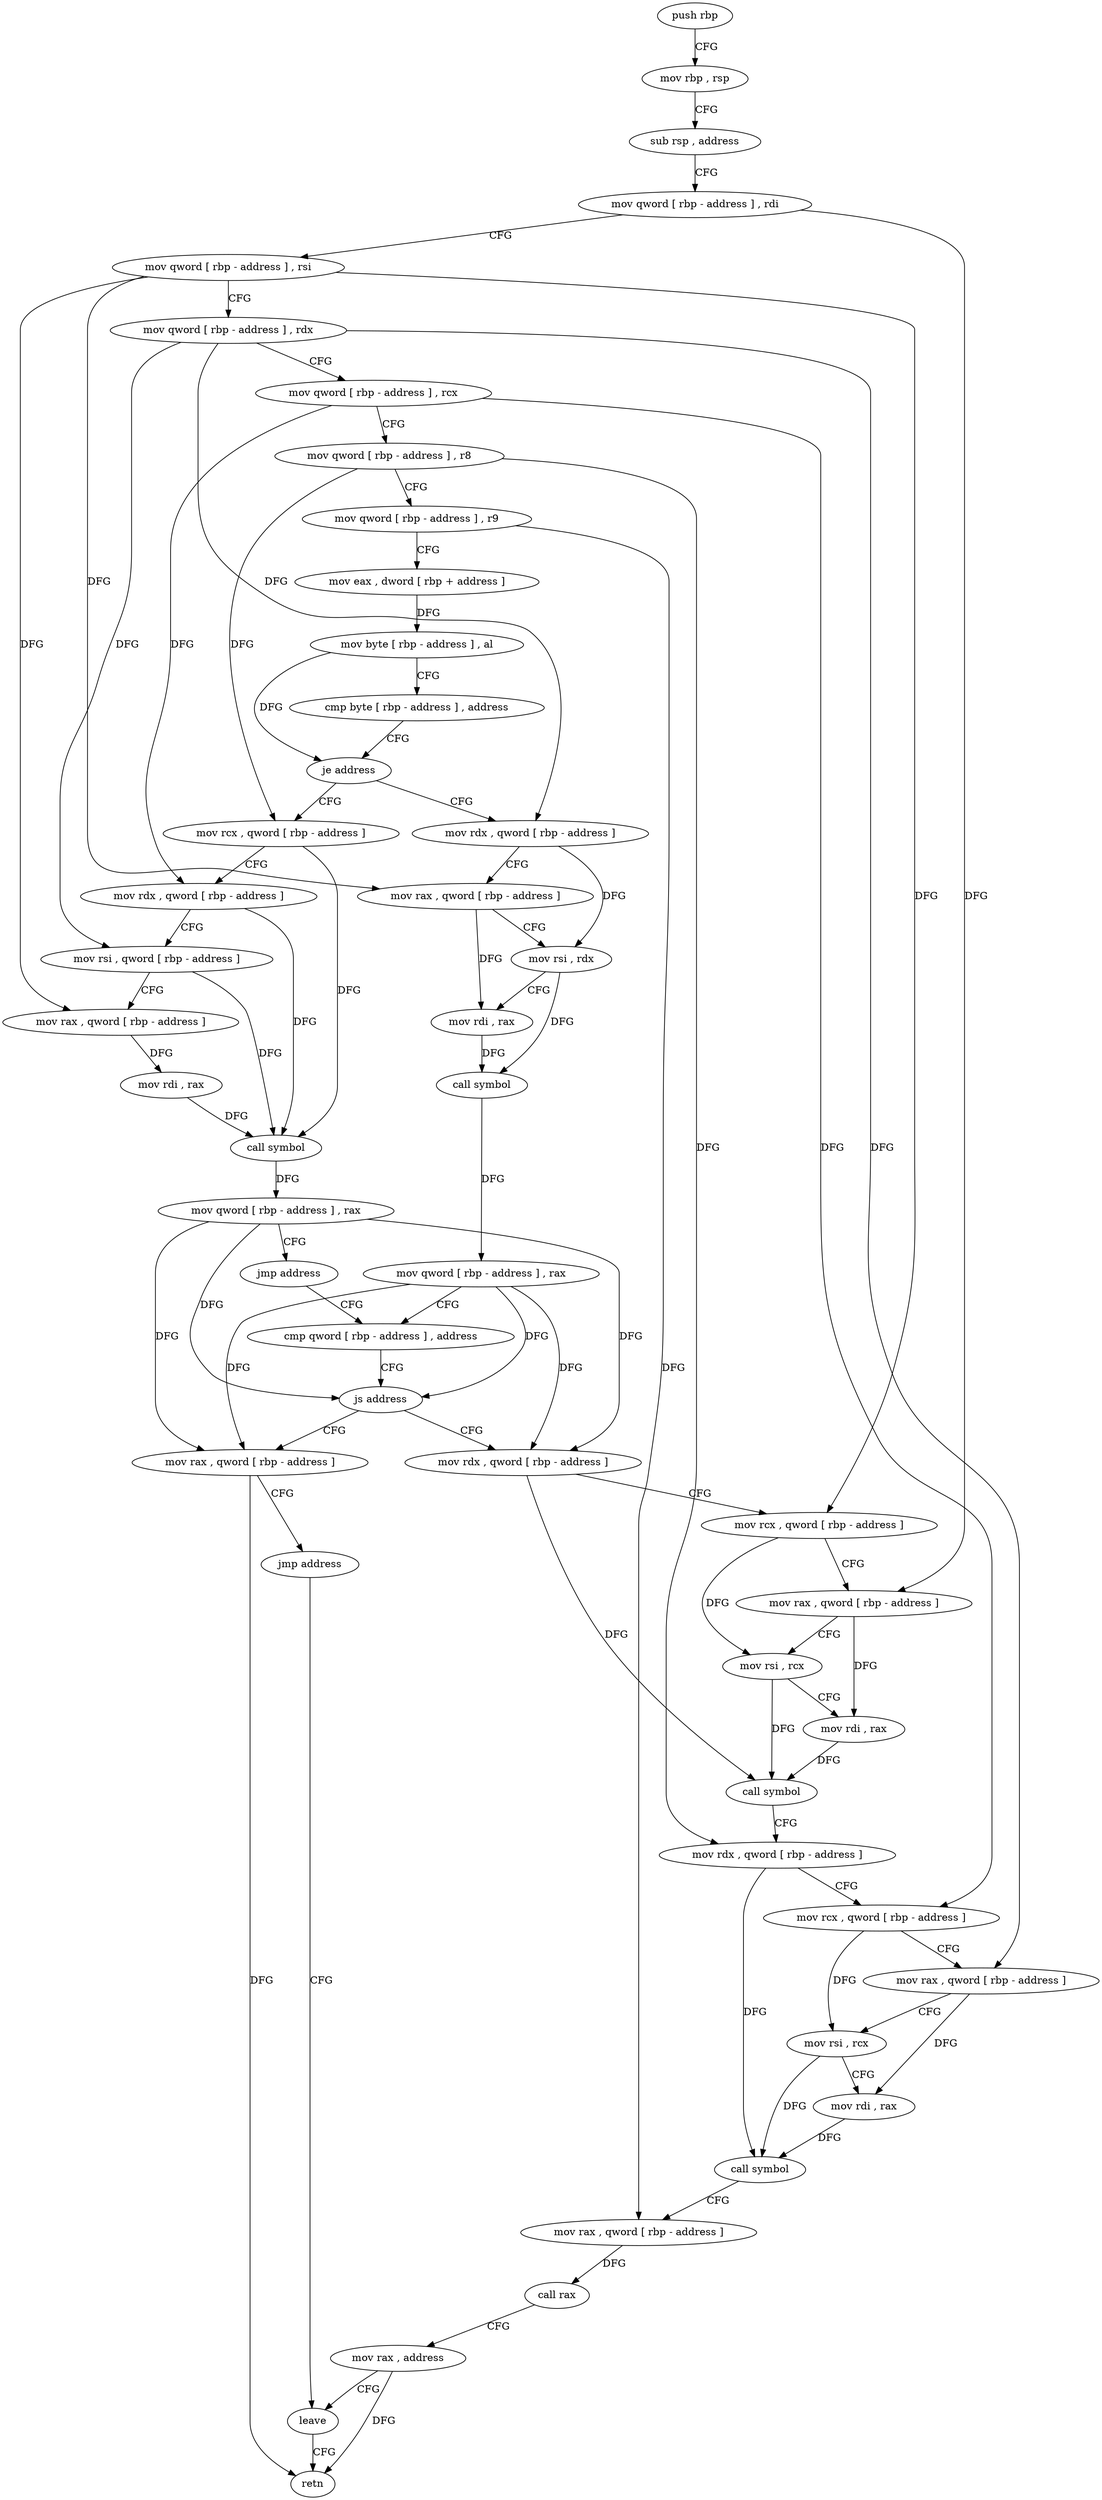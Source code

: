 digraph "func" {
"4489874" [label = "push rbp" ]
"4489875" [label = "mov rbp , rsp" ]
"4489878" [label = "sub rsp , address" ]
"4489882" [label = "mov qword [ rbp - address ] , rdi" ]
"4489886" [label = "mov qword [ rbp - address ] , rsi" ]
"4489890" [label = "mov qword [ rbp - address ] , rdx" ]
"4489894" [label = "mov qword [ rbp - address ] , rcx" ]
"4489898" [label = "mov qword [ rbp - address ] , r8" ]
"4489902" [label = "mov qword [ rbp - address ] , r9" ]
"4489906" [label = "mov eax , dword [ rbp + address ]" ]
"4489909" [label = "mov byte [ rbp - address ] , al" ]
"4489912" [label = "cmp byte [ rbp - address ] , address" ]
"4489916" [label = "je address" ]
"4489948" [label = "mov rdx , qword [ rbp - address ]" ]
"4489918" [label = "mov rcx , qword [ rbp - address ]" ]
"4489952" [label = "mov rax , qword [ rbp - address ]" ]
"4489956" [label = "mov rsi , rdx" ]
"4489959" [label = "mov rdi , rax" ]
"4489962" [label = "call symbol" ]
"4489967" [label = "mov qword [ rbp - address ] , rax" ]
"4489971" [label = "cmp qword [ rbp - address ] , address" ]
"4489922" [label = "mov rdx , qword [ rbp - address ]" ]
"4489926" [label = "mov rsi , qword [ rbp - address ]" ]
"4489930" [label = "mov rax , qword [ rbp - address ]" ]
"4489934" [label = "mov rdi , rax" ]
"4489937" [label = "call symbol" ]
"4489942" [label = "mov qword [ rbp - address ] , rax" ]
"4489946" [label = "jmp address" ]
"4489984" [label = "mov rdx , qword [ rbp - address ]" ]
"4489988" [label = "mov rcx , qword [ rbp - address ]" ]
"4489992" [label = "mov rax , qword [ rbp - address ]" ]
"4489996" [label = "mov rsi , rcx" ]
"4489999" [label = "mov rdi , rax" ]
"4490002" [label = "call symbol" ]
"4490007" [label = "mov rdx , qword [ rbp - address ]" ]
"4490011" [label = "mov rcx , qword [ rbp - address ]" ]
"4490015" [label = "mov rax , qword [ rbp - address ]" ]
"4490019" [label = "mov rsi , rcx" ]
"4490022" [label = "mov rdi , rax" ]
"4490025" [label = "call symbol" ]
"4490030" [label = "mov rax , qword [ rbp - address ]" ]
"4490034" [label = "call rax" ]
"4490036" [label = "mov rax , address" ]
"4490043" [label = "leave" ]
"4489978" [label = "mov rax , qword [ rbp - address ]" ]
"4489982" [label = "jmp address" ]
"4489976" [label = "js address" ]
"4490044" [label = "retn" ]
"4489874" -> "4489875" [ label = "CFG" ]
"4489875" -> "4489878" [ label = "CFG" ]
"4489878" -> "4489882" [ label = "CFG" ]
"4489882" -> "4489886" [ label = "CFG" ]
"4489882" -> "4489992" [ label = "DFG" ]
"4489886" -> "4489890" [ label = "CFG" ]
"4489886" -> "4489952" [ label = "DFG" ]
"4489886" -> "4489930" [ label = "DFG" ]
"4489886" -> "4489988" [ label = "DFG" ]
"4489890" -> "4489894" [ label = "CFG" ]
"4489890" -> "4489948" [ label = "DFG" ]
"4489890" -> "4489926" [ label = "DFG" ]
"4489890" -> "4490015" [ label = "DFG" ]
"4489894" -> "4489898" [ label = "CFG" ]
"4489894" -> "4489922" [ label = "DFG" ]
"4489894" -> "4490011" [ label = "DFG" ]
"4489898" -> "4489902" [ label = "CFG" ]
"4489898" -> "4489918" [ label = "DFG" ]
"4489898" -> "4490007" [ label = "DFG" ]
"4489902" -> "4489906" [ label = "CFG" ]
"4489902" -> "4490030" [ label = "DFG" ]
"4489906" -> "4489909" [ label = "DFG" ]
"4489909" -> "4489912" [ label = "CFG" ]
"4489909" -> "4489916" [ label = "DFG" ]
"4489912" -> "4489916" [ label = "CFG" ]
"4489916" -> "4489948" [ label = "CFG" ]
"4489916" -> "4489918" [ label = "CFG" ]
"4489948" -> "4489952" [ label = "CFG" ]
"4489948" -> "4489956" [ label = "DFG" ]
"4489918" -> "4489922" [ label = "CFG" ]
"4489918" -> "4489937" [ label = "DFG" ]
"4489952" -> "4489956" [ label = "CFG" ]
"4489952" -> "4489959" [ label = "DFG" ]
"4489956" -> "4489959" [ label = "CFG" ]
"4489956" -> "4489962" [ label = "DFG" ]
"4489959" -> "4489962" [ label = "DFG" ]
"4489962" -> "4489967" [ label = "DFG" ]
"4489967" -> "4489971" [ label = "CFG" ]
"4489967" -> "4489976" [ label = "DFG" ]
"4489967" -> "4489984" [ label = "DFG" ]
"4489967" -> "4489978" [ label = "DFG" ]
"4489971" -> "4489976" [ label = "CFG" ]
"4489922" -> "4489926" [ label = "CFG" ]
"4489922" -> "4489937" [ label = "DFG" ]
"4489926" -> "4489930" [ label = "CFG" ]
"4489926" -> "4489937" [ label = "DFG" ]
"4489930" -> "4489934" [ label = "DFG" ]
"4489934" -> "4489937" [ label = "DFG" ]
"4489937" -> "4489942" [ label = "DFG" ]
"4489942" -> "4489946" [ label = "CFG" ]
"4489942" -> "4489976" [ label = "DFG" ]
"4489942" -> "4489984" [ label = "DFG" ]
"4489942" -> "4489978" [ label = "DFG" ]
"4489946" -> "4489971" [ label = "CFG" ]
"4489984" -> "4489988" [ label = "CFG" ]
"4489984" -> "4490002" [ label = "DFG" ]
"4489988" -> "4489992" [ label = "CFG" ]
"4489988" -> "4489996" [ label = "DFG" ]
"4489992" -> "4489996" [ label = "CFG" ]
"4489992" -> "4489999" [ label = "DFG" ]
"4489996" -> "4489999" [ label = "CFG" ]
"4489996" -> "4490002" [ label = "DFG" ]
"4489999" -> "4490002" [ label = "DFG" ]
"4490002" -> "4490007" [ label = "CFG" ]
"4490007" -> "4490011" [ label = "CFG" ]
"4490007" -> "4490025" [ label = "DFG" ]
"4490011" -> "4490015" [ label = "CFG" ]
"4490011" -> "4490019" [ label = "DFG" ]
"4490015" -> "4490019" [ label = "CFG" ]
"4490015" -> "4490022" [ label = "DFG" ]
"4490019" -> "4490022" [ label = "CFG" ]
"4490019" -> "4490025" [ label = "DFG" ]
"4490022" -> "4490025" [ label = "DFG" ]
"4490025" -> "4490030" [ label = "CFG" ]
"4490030" -> "4490034" [ label = "DFG" ]
"4490034" -> "4490036" [ label = "CFG" ]
"4490036" -> "4490043" [ label = "CFG" ]
"4490036" -> "4490044" [ label = "DFG" ]
"4490043" -> "4490044" [ label = "CFG" ]
"4489978" -> "4489982" [ label = "CFG" ]
"4489978" -> "4490044" [ label = "DFG" ]
"4489982" -> "4490043" [ label = "CFG" ]
"4489976" -> "4489984" [ label = "CFG" ]
"4489976" -> "4489978" [ label = "CFG" ]
}
